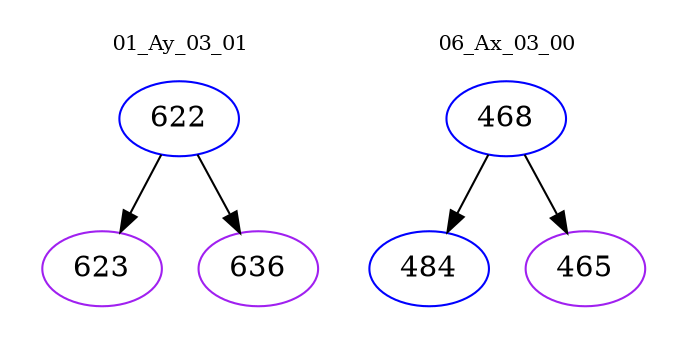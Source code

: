 digraph{
subgraph cluster_0 {
color = white
label = "01_Ay_03_01";
fontsize=10;
T0_622 [label="622", color="blue"]
T0_622 -> T0_623 [color="black"]
T0_623 [label="623", color="purple"]
T0_622 -> T0_636 [color="black"]
T0_636 [label="636", color="purple"]
}
subgraph cluster_1 {
color = white
label = "06_Ax_03_00";
fontsize=10;
T1_468 [label="468", color="blue"]
T1_468 -> T1_484 [color="black"]
T1_484 [label="484", color="blue"]
T1_468 -> T1_465 [color="black"]
T1_465 [label="465", color="purple"]
}
}
